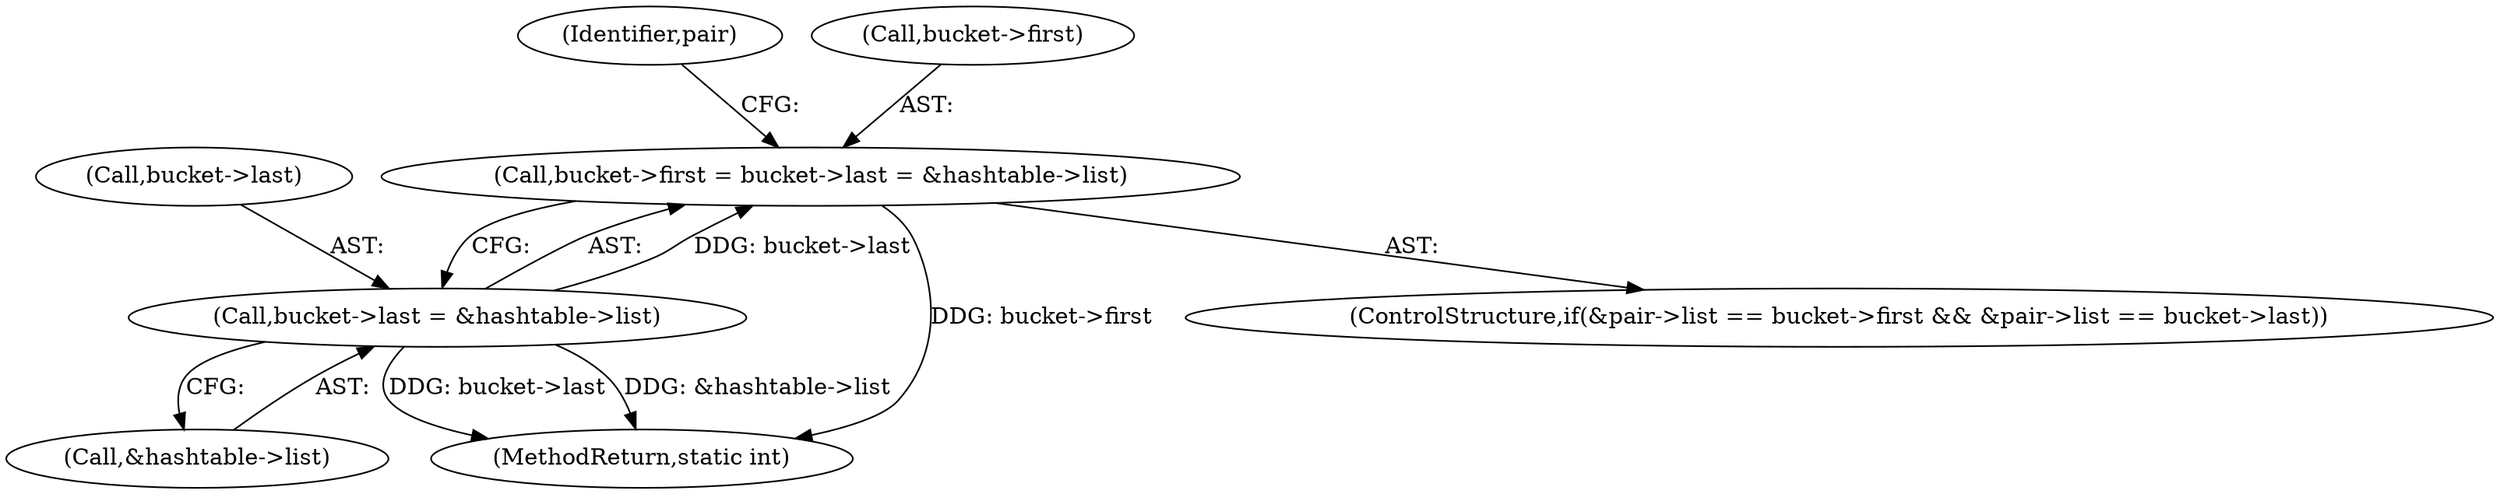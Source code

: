 digraph "0_jansson_8f80c2d83808150724d31793e6ade92749b1faa4_1@pointer" {
"1000155" [label="(Call,bucket->first = bucket->last = &hashtable->list)"];
"1000159" [label="(Call,bucket->last = &hashtable->list)"];
"1000159" [label="(Call,bucket->last = &hashtable->list)"];
"1000208" [label="(Identifier,pair)"];
"1000156" [label="(Call,bucket->first)"];
"1000160" [label="(Call,bucket->last)"];
"1000163" [label="(Call,&hashtable->list)"];
"1000155" [label="(Call,bucket->first = bucket->last = &hashtable->list)"];
"1000222" [label="(MethodReturn,static int)"];
"1000137" [label="(ControlStructure,if(&pair->list == bucket->first && &pair->list == bucket->last))"];
"1000155" -> "1000137"  [label="AST: "];
"1000155" -> "1000159"  [label="CFG: "];
"1000156" -> "1000155"  [label="AST: "];
"1000159" -> "1000155"  [label="AST: "];
"1000208" -> "1000155"  [label="CFG: "];
"1000155" -> "1000222"  [label="DDG: bucket->first"];
"1000159" -> "1000155"  [label="DDG: bucket->last"];
"1000159" -> "1000163"  [label="CFG: "];
"1000160" -> "1000159"  [label="AST: "];
"1000163" -> "1000159"  [label="AST: "];
"1000159" -> "1000222"  [label="DDG: bucket->last"];
"1000159" -> "1000222"  [label="DDG: &hashtable->list"];
}
